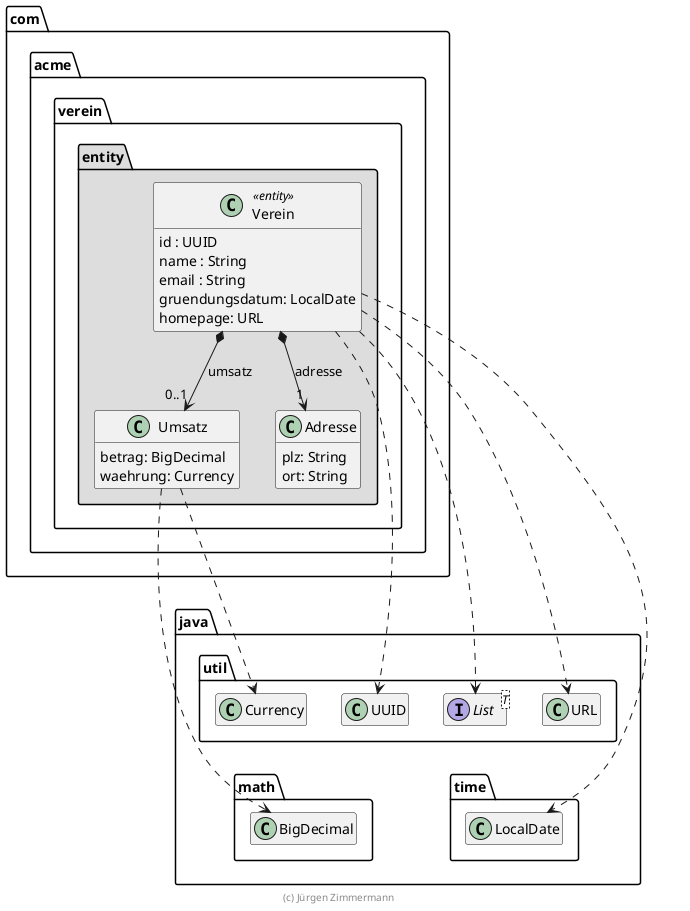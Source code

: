 ' Copyright (C) 2019 - present Juergen Zimmermann, Hochschule Karlsruhe
'
' This program is free software: you can redistribute it and/or modify
' it under the terms of the GNU General Public License as published by
' the Free Software Foundation, either version 3 of the License, or
' (at your option) any later version.
'
' This program is distributed in the hope that it will be useful,
' but WITHOUT ANY WARRANTY; without even the implied warranty of
' MERCHANTABILITY or FITNESS FOR A PARTICULAR PURPOSE.  See the
' GNU General Public License for more details.
'
' You should have received a copy of the GNU General Public License
' along with this program.  If not, see <https://www.gnu.org/licenses/>.
@startuml Verein

skinparam classAttributeIconSize 0
' skinparam monochrome true

package java {
    package util {
        class UUID
        interface List<T>
        class URL
        class Currency
    }

    package math {
        class BigDecimal
    }

    package time {
        class LocalDate
    }

    BigDecimal .up[hidden].> UUID
    UUID .[hidden].> LocalDate
}

package com.acme.verein.entity #DDDDDD {
    class Umsatz {
        betrag: BigDecimal
        waehrung: Currency
    }

    class Adresse {
        plz: String
        ort: String
    }


    class Verein << entity >> {
        id : UUID
        name : String
        email : String
        gruendungsdatum: LocalDate
        homepage: URL
    }

    Verein *--> "0..1" Umsatz : umsatz
    Verein *--> "1" Adresse : adresse

    Verein ..> UUID
    Verein ..> LocalDate
    Verein ..> List
    Verein ..> URL

    Umsatz ..> Currency
    Umsatz ..> BigDecimal
}

hide empty members

footer (c) Jürgen Zimmermann

@enduml
